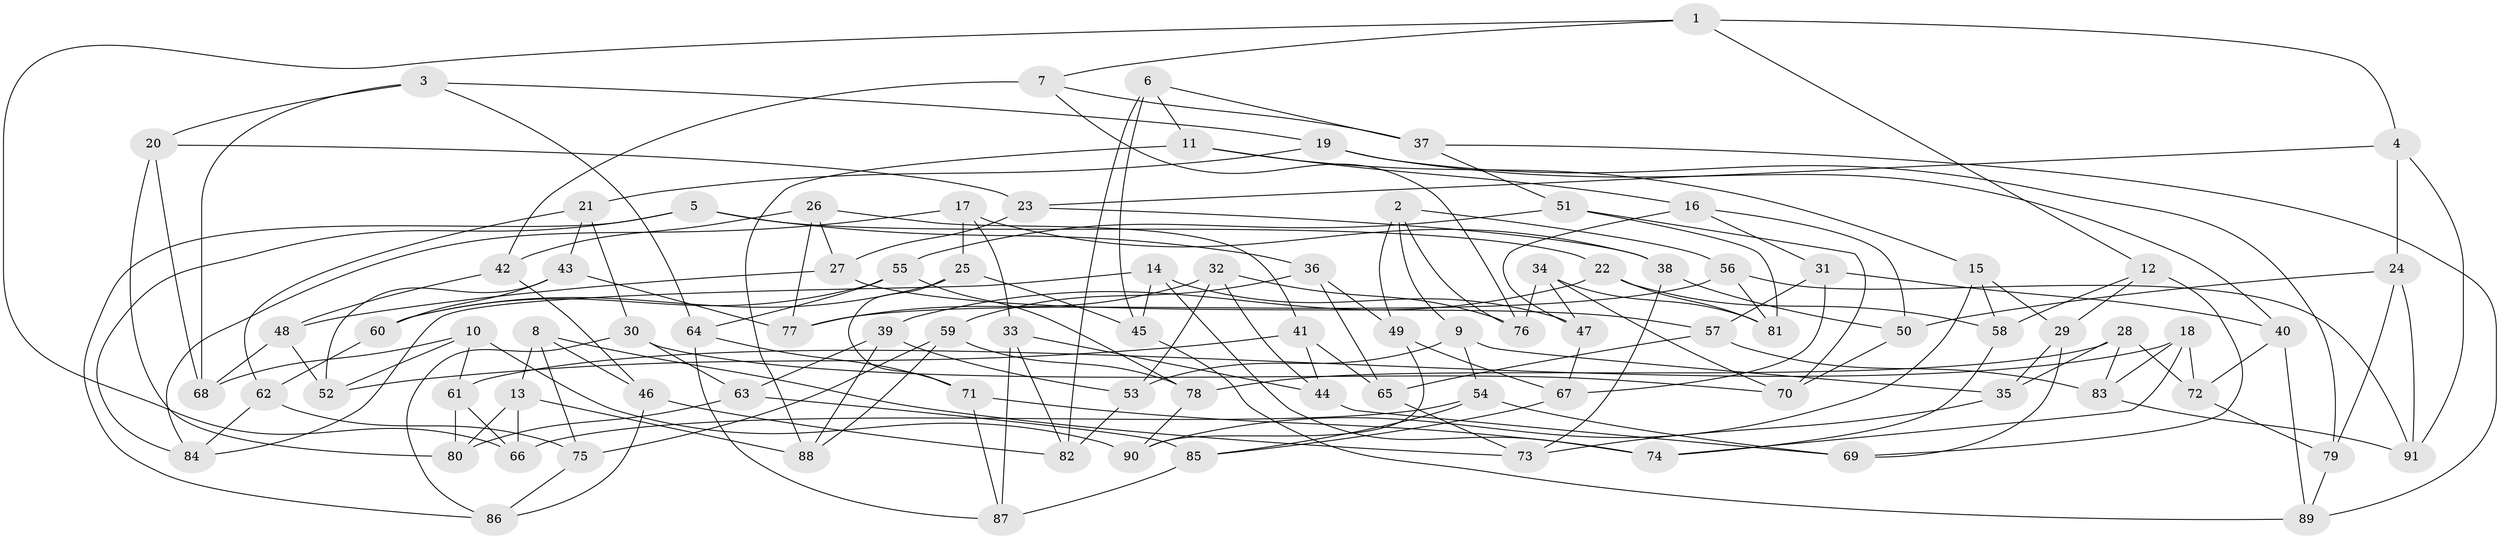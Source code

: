 // coarse degree distribution, {4: 0.8307692307692308, 11: 0.046153846153846156, 3: 0.06153846153846154, 9: 0.015384615384615385, 8: 0.03076923076923077, 10: 0.015384615384615385}
// Generated by graph-tools (version 1.1) at 2025/54/03/04/25 22:54:05]
// undirected, 91 vertices, 182 edges
graph export_dot {
  node [color=gray90,style=filled];
  1;
  2;
  3;
  4;
  5;
  6;
  7;
  8;
  9;
  10;
  11;
  12;
  13;
  14;
  15;
  16;
  17;
  18;
  19;
  20;
  21;
  22;
  23;
  24;
  25;
  26;
  27;
  28;
  29;
  30;
  31;
  32;
  33;
  34;
  35;
  36;
  37;
  38;
  39;
  40;
  41;
  42;
  43;
  44;
  45;
  46;
  47;
  48;
  49;
  50;
  51;
  52;
  53;
  54;
  55;
  56;
  57;
  58;
  59;
  60;
  61;
  62;
  63;
  64;
  65;
  66;
  67;
  68;
  69;
  70;
  71;
  72;
  73;
  74;
  75;
  76;
  77;
  78;
  79;
  80;
  81;
  82;
  83;
  84;
  85;
  86;
  87;
  88;
  89;
  90;
  91;
  1 -- 12;
  1 -- 4;
  1 -- 7;
  1 -- 66;
  2 -- 56;
  2 -- 49;
  2 -- 76;
  2 -- 9;
  3 -- 20;
  3 -- 64;
  3 -- 68;
  3 -- 19;
  4 -- 23;
  4 -- 91;
  4 -- 24;
  5 -- 84;
  5 -- 86;
  5 -- 22;
  5 -- 36;
  6 -- 45;
  6 -- 11;
  6 -- 37;
  6 -- 82;
  7 -- 76;
  7 -- 37;
  7 -- 42;
  8 -- 13;
  8 -- 75;
  8 -- 73;
  8 -- 46;
  9 -- 35;
  9 -- 53;
  9 -- 54;
  10 -- 90;
  10 -- 68;
  10 -- 52;
  10 -- 61;
  11 -- 15;
  11 -- 16;
  11 -- 88;
  12 -- 58;
  12 -- 29;
  12 -- 69;
  13 -- 88;
  13 -- 80;
  13 -- 66;
  14 -- 84;
  14 -- 47;
  14 -- 74;
  14 -- 45;
  15 -- 58;
  15 -- 90;
  15 -- 29;
  16 -- 47;
  16 -- 50;
  16 -- 31;
  17 -- 38;
  17 -- 25;
  17 -- 33;
  17 -- 84;
  18 -- 61;
  18 -- 72;
  18 -- 74;
  18 -- 83;
  19 -- 21;
  19 -- 79;
  19 -- 40;
  20 -- 68;
  20 -- 23;
  20 -- 80;
  21 -- 62;
  21 -- 43;
  21 -- 30;
  22 -- 39;
  22 -- 81;
  22 -- 58;
  23 -- 38;
  23 -- 27;
  24 -- 79;
  24 -- 91;
  24 -- 50;
  25 -- 71;
  25 -- 45;
  25 -- 60;
  26 -- 77;
  26 -- 27;
  26 -- 41;
  26 -- 42;
  27 -- 48;
  27 -- 57;
  28 -- 83;
  28 -- 72;
  28 -- 35;
  28 -- 78;
  29 -- 69;
  29 -- 35;
  30 -- 70;
  30 -- 86;
  30 -- 63;
  31 -- 67;
  31 -- 40;
  31 -- 57;
  32 -- 44;
  32 -- 77;
  32 -- 53;
  32 -- 76;
  33 -- 82;
  33 -- 87;
  33 -- 44;
  34 -- 70;
  34 -- 81;
  34 -- 76;
  34 -- 47;
  35 -- 73;
  36 -- 49;
  36 -- 65;
  36 -- 59;
  37 -- 89;
  37 -- 51;
  38 -- 73;
  38 -- 50;
  39 -- 63;
  39 -- 88;
  39 -- 53;
  40 -- 89;
  40 -- 72;
  41 -- 44;
  41 -- 52;
  41 -- 65;
  42 -- 46;
  42 -- 48;
  43 -- 52;
  43 -- 77;
  43 -- 60;
  44 -- 69;
  45 -- 89;
  46 -- 86;
  46 -- 82;
  47 -- 67;
  48 -- 52;
  48 -- 68;
  49 -- 67;
  49 -- 90;
  50 -- 70;
  51 -- 55;
  51 -- 70;
  51 -- 81;
  53 -- 82;
  54 -- 66;
  54 -- 85;
  54 -- 69;
  55 -- 78;
  55 -- 64;
  55 -- 60;
  56 -- 77;
  56 -- 91;
  56 -- 81;
  57 -- 83;
  57 -- 65;
  58 -- 74;
  59 -- 78;
  59 -- 88;
  59 -- 75;
  60 -- 62;
  61 -- 80;
  61 -- 66;
  62 -- 75;
  62 -- 84;
  63 -- 85;
  63 -- 80;
  64 -- 87;
  64 -- 71;
  65 -- 73;
  67 -- 85;
  71 -- 74;
  71 -- 87;
  72 -- 79;
  75 -- 86;
  78 -- 90;
  79 -- 89;
  83 -- 91;
  85 -- 87;
}
